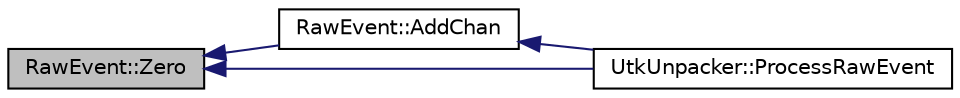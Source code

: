 digraph "RawEvent::Zero"
{
  edge [fontname="Helvetica",fontsize="10",labelfontname="Helvetica",labelfontsize="10"];
  node [fontname="Helvetica",fontsize="10",shape=record];
  rankdir="LR";
  Node1 [label="RawEvent::Zero",height=0.2,width=0.4,color="black", fillcolor="grey75", style="filled", fontcolor="black"];
  Node1 -> Node2 [dir="back",color="midnightblue",fontsize="10",style="solid",fontname="Helvetica"];
  Node2 [label="RawEvent::AddChan",height=0.2,width=0.4,color="black", fillcolor="white", style="filled",URL="$dc/d32/class_raw_event.html#a45a31e974697ce05044bb794780751bc"];
  Node2 -> Node3 [dir="back",color="midnightblue",fontsize="10",style="solid",fontname="Helvetica"];
  Node3 [label="UtkUnpacker::ProcessRawEvent",height=0.2,width=0.4,color="black", fillcolor="white", style="filled",URL="$d4/d48/class_utk_unpacker.html#a09c96dd753088977aa1f458f7c07d24b",tooltip="Process all events in the event list. "];
  Node1 -> Node3 [dir="back",color="midnightblue",fontsize="10",style="solid",fontname="Helvetica"];
}

